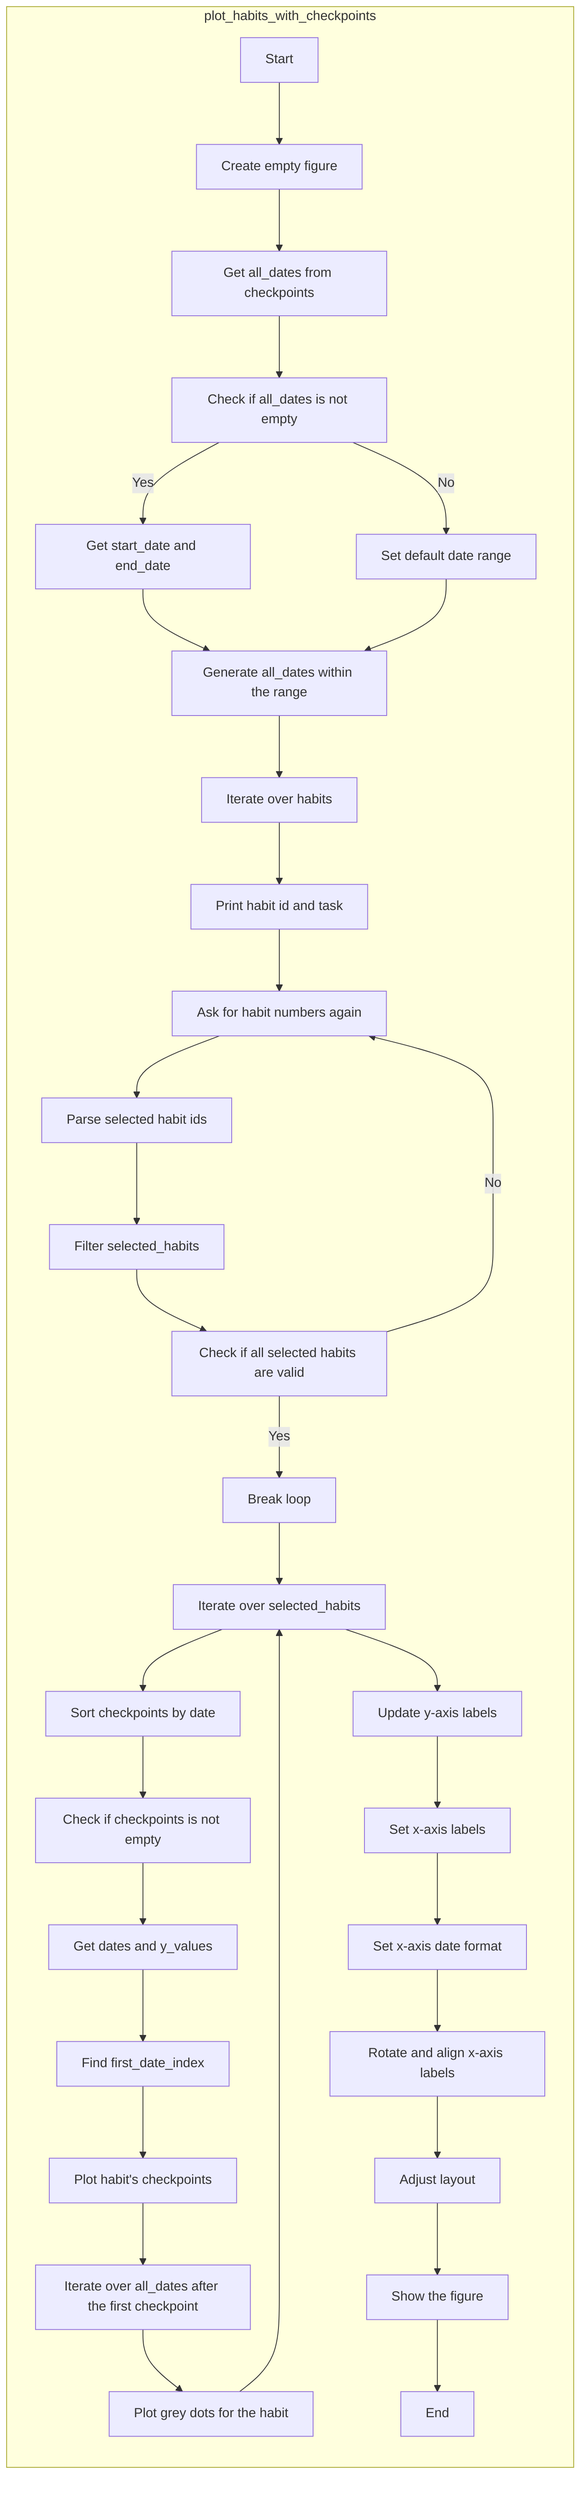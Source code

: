graph LR

subgraph "plot_habits_with_checkpoints"
    A[Start] --> B[Create empty figure]
    B --> C[Get all_dates from checkpoints]
    C --> D[Check if all_dates is not empty]
    D --> |Yes| E[Get start_date and end_date]
    D --> |No| F[Set default date range]
    E --> G[Generate all_dates within the range]
    F --> G
    G --> H[Iterate over habits]
    H --> I[Print habit id and task]
    I --> J[Ask for habit numbers]
    J --> K[Parse selected habit ids]
    K --> L[Filter selected_habits]
    L --> M[Check if all selected habits are valid]
    M --> |Yes| N[Break loop]
    M --> |No| J[Ask for habit numbers again]
    N --> O[Iterate over selected_habits]
    O --> P[Sort checkpoints by date]
    P --> Q[Check if checkpoints is not empty]
    Q --> R[Get dates and y_values]
    R --> S[Find first_date_index]
    S --> T[Plot habit's checkpoints]
    T --> U[Iterate over all_dates after the first checkpoint]
    U --> V[Plot grey dots for the habit]
    V --> O
    O --> W[Update y-axis labels]
    W --> X[Set x-axis labels]
    X --> Y[Set x-axis date format]
    Y --> Z[Rotate and align x-axis labels]
    Z --> AA[Adjust layout]
    AA --> AB[Show the figure]
    AB --> AC[End]
end